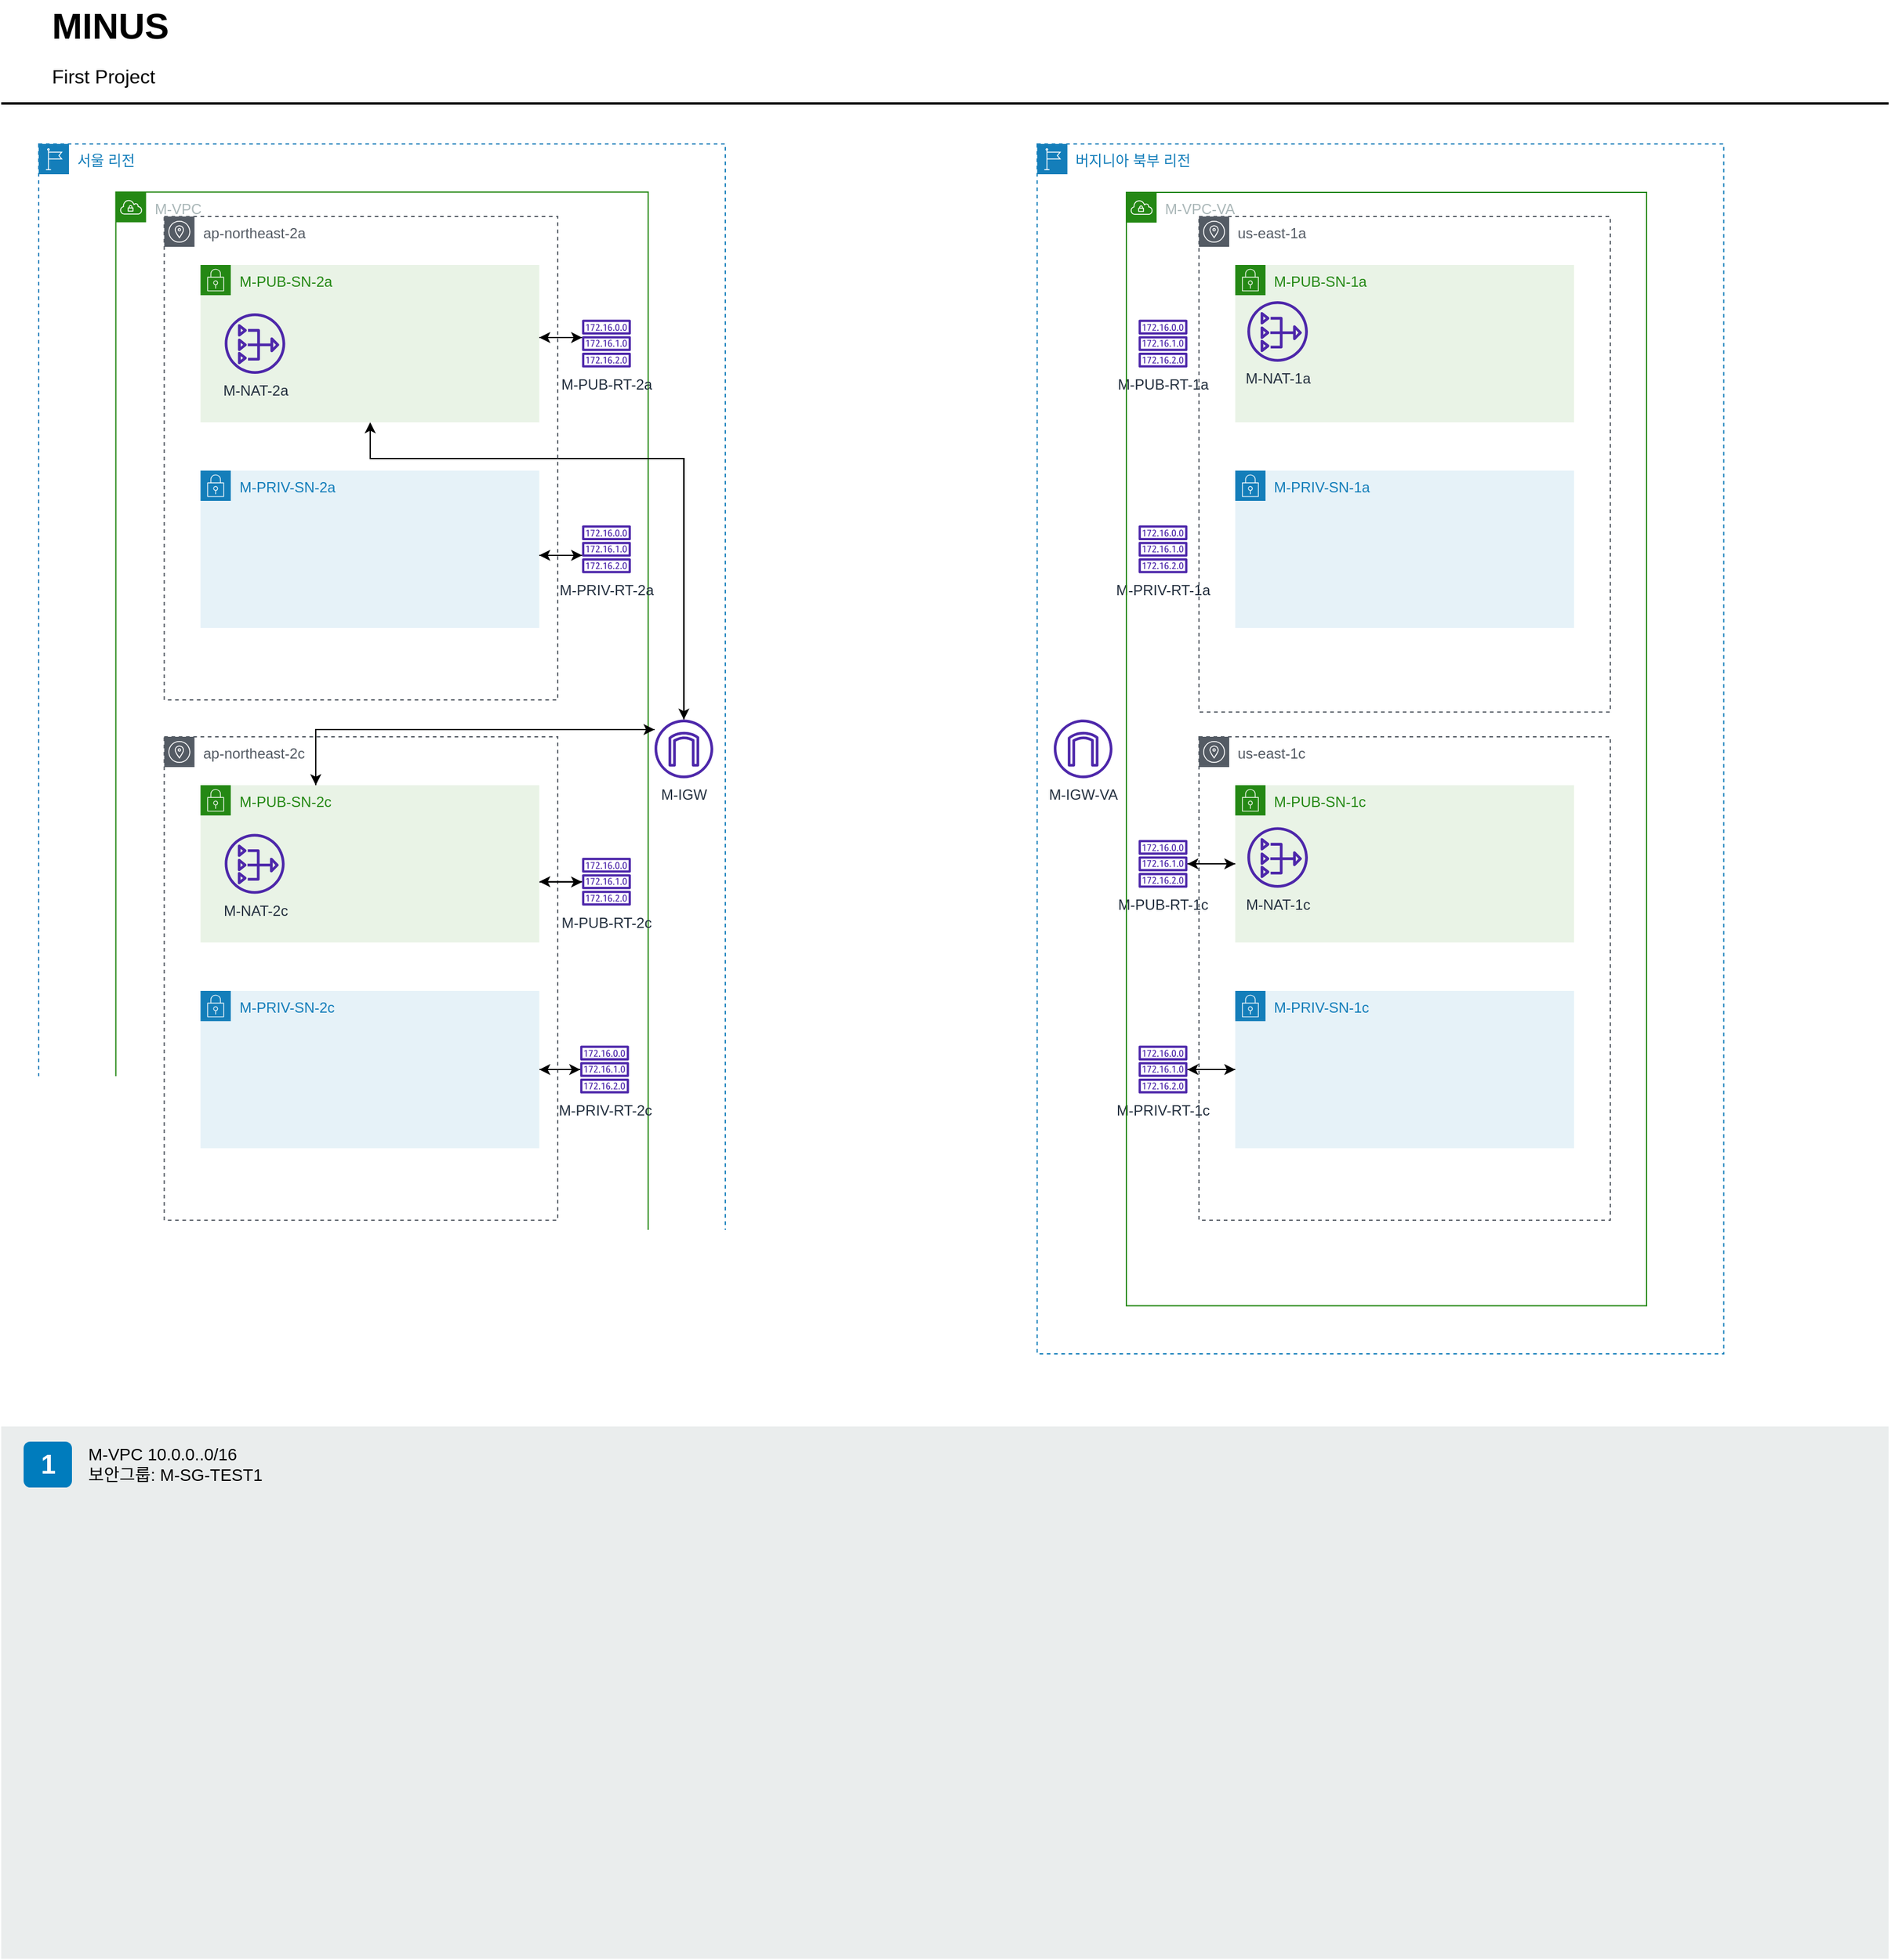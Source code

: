 <mxfile version="20.8.16" type="github">
  <diagram id="Ht1M8jgEwFfnCIfOTk4-" name="Page-1">
    <mxGraphModel dx="1211" dy="484" grid="1" gridSize="10" guides="1" tooltips="1" connect="1" arrows="1" fold="1" page="1" pageScale="1" pageWidth="819" pageHeight="80" math="0" shadow="0">
      <root>
        <mxCell id="0" />
        <mxCell id="1" parent="0" />
        <mxCell id="S6HyDGeCNXITSf1lsvY5-5" value="us-east-1c" style="sketch=0;outlineConnect=0;gradientColor=none;html=1;whiteSpace=wrap;fontSize=12;fontStyle=0;shape=mxgraph.aws4.group;grIcon=mxgraph.aws4.group_availability_zone;strokeColor=#545B64;fillColor=none;verticalAlign=top;align=left;spacingLeft=30;fontColor=#545B64;dashed=1;movable=1;resizable=1;rotatable=1;deletable=1;editable=1;connectable=1;container=0;" vertex="1" parent="1">
          <mxGeometry x="1030" y="630" width="340" height="399.5" as="geometry" />
        </mxCell>
        <mxCell id="S6HyDGeCNXITSf1lsvY5-4" value="us-east-1a" style="sketch=0;outlineConnect=0;gradientColor=none;html=1;whiteSpace=wrap;fontSize=12;fontStyle=0;shape=mxgraph.aws4.group;grIcon=mxgraph.aws4.group_availability_zone;strokeColor=#545B64;fillColor=none;verticalAlign=top;align=left;spacingLeft=30;fontColor=#545B64;dashed=1;movable=1;resizable=1;rotatable=1;deletable=1;editable=1;connectable=1;container=0;" vertex="1" parent="1">
          <mxGeometry x="1030" y="200" width="340" height="409.5" as="geometry" />
        </mxCell>
        <mxCell id="-QjtrjUzRDEMRZ5MF8oH-46" value="" style="rounded=0;whiteSpace=wrap;html=1;fillColor=#EAEDED;fontSize=22;fontColor=#FFFFFF;strokeColor=none;labelBackgroundColor=none;" parent="1" vertex="1">
          <mxGeometry x="40" y="1200" width="1560" height="440" as="geometry" />
        </mxCell>
        <mxCell id="-QjtrjUzRDEMRZ5MF8oH-36" value="1" style="rounded=1;whiteSpace=wrap;html=1;fillColor=#007CBD;strokeColor=none;fontColor=#FFFFFF;fontStyle=1;fontSize=22;labelBackgroundColor=none;" parent="1" vertex="1">
          <mxGeometry x="58.5" y="1212.5" width="40" height="38" as="geometry" />
        </mxCell>
        <mxCell id="-QjtrjUzRDEMRZ5MF8oH-47" value="MINUS" style="text;html=1;resizable=0;points=[];autosize=1;align=left;verticalAlign=top;spacingTop=-4;fontSize=30;fontStyle=1;labelBackgroundColor=none;" parent="1" vertex="1">
          <mxGeometry x="80" y="21.5" width="120" height="40" as="geometry" />
        </mxCell>
        <mxCell id="-QjtrjUzRDEMRZ5MF8oH-48" value="First Project" style="text;html=1;resizable=0;points=[];autosize=1;align=left;verticalAlign=top;spacingTop=-4;fontSize=16;labelBackgroundColor=none;" parent="1" vertex="1">
          <mxGeometry x="80" y="71.5" width="110" height="30" as="geometry" />
        </mxCell>
        <mxCell id="SCVMTBWpLvtzJIhz15lM-1" value="" style="line;strokeWidth=2;html=1;fontSize=14;labelBackgroundColor=none;" parent="1" vertex="1">
          <mxGeometry x="40" y="101.5" width="1560" height="10" as="geometry" />
        </mxCell>
        <mxCell id="SCVMTBWpLvtzJIhz15lM-6" value="M-VPC 10.0.0..0/16&lt;br&gt;보안그룹: M-SG-TEST1" style="text;html=1;align=left;verticalAlign=top;spacingTop=-4;fontSize=14;labelBackgroundColor=none;whiteSpace=wrap;" parent="1" vertex="1">
          <mxGeometry x="110" y="1212" width="449" height="118" as="geometry" />
        </mxCell>
        <mxCell id="ZEOZU6cHf9Xsqpg2laXT-5" value="버지니아 북부 리전" style="points=[[0,0],[0.25,0],[0.5,0],[0.75,0],[1,0],[1,0.25],[1,0.5],[1,0.75],[1,1],[0.75,1],[0.5,1],[0.25,1],[0,1],[0,0.75],[0,0.5],[0,0.25]];outlineConnect=0;gradientColor=none;html=1;whiteSpace=wrap;fontSize=12;fontStyle=0;container=0;pointerEvents=0;collapsible=0;recursiveResize=0;shape=mxgraph.aws4.group;grIcon=mxgraph.aws4.group_region;strokeColor=#147EBA;fillColor=none;verticalAlign=top;align=left;spacingLeft=30;fontColor=#147EBA;dashed=1;" parent="1" vertex="1">
          <mxGeometry x="896.25" y="140" width="567.5" height="1000" as="geometry" />
        </mxCell>
        <mxCell id="ZEOZU6cHf9Xsqpg2laXT-35" value="M-IGW-VA" style="sketch=0;outlineConnect=0;fontColor=#232F3E;gradientColor=none;fillColor=#4D27AA;strokeColor=none;dashed=0;verticalLabelPosition=bottom;verticalAlign=top;align=center;html=1;fontSize=12;fontStyle=0;aspect=fixed;pointerEvents=1;shape=mxgraph.aws4.internet_gateway;" parent="1" vertex="1">
          <mxGeometry x="910" y="615.75" width="48.5" height="48.5" as="geometry" />
        </mxCell>
        <mxCell id="ZEOZU6cHf9Xsqpg2laXT-9" value="M-VPC" style="points=[[0,0],[0.25,0],[0.5,0],[0.75,0],[1,0],[1,0.25],[1,0.5],[1,0.75],[1,1],[0.75,1],[0.5,1],[0.25,1],[0,1],[0,0.75],[0,0.5],[0,0.25]];outlineConnect=0;gradientColor=none;html=1;whiteSpace=wrap;fontSize=12;fontStyle=0;container=0;pointerEvents=0;collapsible=0;recursiveResize=0;shape=mxgraph.aws4.group;grIcon=mxgraph.aws4.group_vpc;strokeColor=#248814;fillColor=none;verticalAlign=top;align=left;spacingLeft=30;fontColor=#AAB7B8;dashed=0;" parent="1" vertex="1">
          <mxGeometry x="134.75" y="179.75" width="440" height="920.5" as="geometry" />
        </mxCell>
        <mxCell id="S6HyDGeCNXITSf1lsvY5-42" style="edgeStyle=orthogonalEdgeStyle;rounded=0;orthogonalLoop=1;jettySize=auto;html=1;" edge="1" parent="1" source="S6HyDGeCNXITSf1lsvY5-18" target="ZEOZU6cHf9Xsqpg2laXT-19">
          <mxGeometry relative="1" as="geometry">
            <Array as="points">
              <mxPoint x="604" y="400" />
              <mxPoint x="345" y="400" />
            </Array>
          </mxGeometry>
        </mxCell>
        <mxCell id="S6HyDGeCNXITSf1lsvY5-43" style="edgeStyle=orthogonalEdgeStyle;rounded=0;orthogonalLoop=1;jettySize=auto;html=1;" edge="1" parent="1" source="S6HyDGeCNXITSf1lsvY5-18">
          <mxGeometry relative="1" as="geometry">
            <mxPoint x="300" y="670" as="targetPoint" />
            <Array as="points">
              <mxPoint x="300" y="624" />
            </Array>
          </mxGeometry>
        </mxCell>
        <mxCell id="S6HyDGeCNXITSf1lsvY5-18" value="M-IGW&lt;br&gt;" style="sketch=0;outlineConnect=0;fontColor=#232F3E;gradientColor=none;fillColor=#4D27AA;strokeColor=none;dashed=0;verticalLabelPosition=bottom;verticalAlign=top;align=center;html=1;fontSize=12;fontStyle=0;aspect=fixed;pointerEvents=1;shape=mxgraph.aws4.internet_gateway;" vertex="1" parent="1">
          <mxGeometry x="580" y="615.75" width="48.5" height="48.5" as="geometry" />
        </mxCell>
        <mxCell id="S6HyDGeCNXITSf1lsvY5-40" style="edgeStyle=orthogonalEdgeStyle;rounded=0;orthogonalLoop=1;jettySize=auto;html=1;" edge="1" parent="1" target="S6HyDGeCNXITSf1lsvY5-18">
          <mxGeometry relative="1" as="geometry">
            <mxPoint x="560" y="400" as="sourcePoint" />
            <Array as="points">
              <mxPoint x="440" y="400" />
              <mxPoint x="614" y="400" />
            </Array>
          </mxGeometry>
        </mxCell>
        <mxCell id="S6HyDGeCNXITSf1lsvY5-44" style="edgeStyle=orthogonalEdgeStyle;rounded=0;orthogonalLoop=1;jettySize=auto;html=1;" edge="1" parent="1" source="S6HyDGeCNXITSf1lsvY5-36" target="S6HyDGeCNXITSf1lsvY5-18">
          <mxGeometry relative="1" as="geometry">
            <Array as="points">
              <mxPoint x="300" y="624" />
            </Array>
          </mxGeometry>
        </mxCell>
        <mxCell id="ZEOZU6cHf9Xsqpg2laXT-12" value="ap-northeast-2a" style="sketch=0;outlineConnect=0;gradientColor=none;html=1;whiteSpace=wrap;fontSize=12;fontStyle=0;shape=mxgraph.aws4.group;grIcon=mxgraph.aws4.group_availability_zone;strokeColor=#545B64;fillColor=none;verticalAlign=top;align=left;spacingLeft=30;fontColor=#545B64;dashed=1;movable=1;resizable=1;rotatable=1;deletable=1;editable=1;connectable=1;" parent="1" vertex="1">
          <mxGeometry x="174.75" y="200" width="325.25" height="399.5" as="geometry" />
        </mxCell>
        <mxCell id="ZEOZU6cHf9Xsqpg2laXT-19" value="M-PUB-SN-2a" style="points=[[0,0],[0.25,0],[0.5,0],[0.75,0],[1,0],[1,0.25],[1,0.5],[1,0.75],[1,1],[0.75,1],[0.5,1],[0.25,1],[0,1],[0,0.75],[0,0.5],[0,0.25]];outlineConnect=0;gradientColor=none;html=1;whiteSpace=wrap;fontSize=12;fontStyle=0;container=1;pointerEvents=0;collapsible=0;recursiveResize=0;shape=mxgraph.aws4.group;grIcon=mxgraph.aws4.group_security_group;grStroke=0;strokeColor=#248814;fillColor=#E9F3E6;verticalAlign=top;align=left;spacingLeft=30;fontColor=#248814;dashed=0;" parent="1" vertex="1">
          <mxGeometry x="204.75" y="240" width="280" height="130" as="geometry" />
        </mxCell>
        <mxCell id="ZEOZU6cHf9Xsqpg2laXT-28" value="M-NAT-2a" style="sketch=0;outlineConnect=0;fontColor=#232F3E;gradientColor=none;fillColor=#4D27AA;strokeColor=none;dashed=0;verticalLabelPosition=bottom;verticalAlign=top;align=center;html=1;fontSize=12;fontStyle=0;aspect=fixed;pointerEvents=1;shape=mxgraph.aws4.nat_gateway;" parent="ZEOZU6cHf9Xsqpg2laXT-19" vertex="1">
          <mxGeometry x="20" y="40" width="50" height="50" as="geometry" />
        </mxCell>
        <mxCell id="ZEOZU6cHf9Xsqpg2laXT-21" value="M-PRIV-SN-2a" style="points=[[0,0],[0.25,0],[0.5,0],[0.75,0],[1,0],[1,0.25],[1,0.5],[1,0.75],[1,1],[0.75,1],[0.5,1],[0.25,1],[0,1],[0,0.75],[0,0.5],[0,0.25]];outlineConnect=0;gradientColor=none;html=1;whiteSpace=wrap;fontSize=12;fontStyle=0;container=1;pointerEvents=0;collapsible=0;recursiveResize=0;shape=mxgraph.aws4.group;grIcon=mxgraph.aws4.group_security_group;grStroke=0;strokeColor=#147EBA;fillColor=#E6F2F8;verticalAlign=top;align=left;spacingLeft=30;fontColor=#147EBA;dashed=0;" parent="1" vertex="1">
          <mxGeometry x="204.75" y="410" width="280" height="130" as="geometry" />
        </mxCell>
        <mxCell id="ZEOZU6cHf9Xsqpg2laXT-36" value="M-PUB-RT-2a" style="sketch=0;outlineConnect=0;fontColor=#232F3E;gradientColor=none;fillColor=#4D27AA;strokeColor=none;dashed=0;verticalLabelPosition=bottom;verticalAlign=top;align=center;html=1;fontSize=12;fontStyle=0;aspect=fixed;pointerEvents=1;shape=mxgraph.aws4.route_table;" parent="1" vertex="1">
          <mxGeometry x="520" y="285.25" width="40.54" height="39.5" as="geometry" />
        </mxCell>
        <mxCell id="S6HyDGeCNXITSf1lsvY5-26" value="" style="edgeStyle=orthogonalEdgeStyle;rounded=0;orthogonalLoop=1;jettySize=auto;html=1;" edge="1" parent="1" source="ZEOZU6cHf9Xsqpg2laXT-19" target="ZEOZU6cHf9Xsqpg2laXT-36">
          <mxGeometry relative="1" as="geometry">
            <Array as="points">
              <mxPoint x="509.75" y="300" />
              <mxPoint x="509.75" y="300" />
            </Array>
          </mxGeometry>
        </mxCell>
        <mxCell id="S6HyDGeCNXITSf1lsvY5-21" style="edgeStyle=orthogonalEdgeStyle;rounded=0;orthogonalLoop=1;jettySize=auto;html=1;" edge="1" parent="1" source="ZEOZU6cHf9Xsqpg2laXT-36" target="ZEOZU6cHf9Xsqpg2laXT-19">
          <mxGeometry relative="1" as="geometry">
            <Array as="points">
              <mxPoint x="499.75" y="300" />
              <mxPoint x="499.75" y="300" />
            </Array>
          </mxGeometry>
        </mxCell>
        <mxCell id="ZEOZU6cHf9Xsqpg2laXT-37" value="M-PRIV-RT-2a" style="sketch=0;outlineConnect=0;fontColor=#232F3E;gradientColor=none;fillColor=#4D27AA;strokeColor=none;dashed=0;verticalLabelPosition=bottom;verticalAlign=top;align=center;html=1;fontSize=12;fontStyle=0;aspect=fixed;pointerEvents=1;shape=mxgraph.aws4.route_table;" parent="1" vertex="1">
          <mxGeometry x="520" y="455.25" width="40.54" height="39.5" as="geometry" />
        </mxCell>
        <mxCell id="S6HyDGeCNXITSf1lsvY5-30" value="" style="edgeStyle=orthogonalEdgeStyle;rounded=0;orthogonalLoop=1;jettySize=auto;html=1;" edge="1" parent="1" source="ZEOZU6cHf9Xsqpg2laXT-21" target="ZEOZU6cHf9Xsqpg2laXT-37">
          <mxGeometry relative="1" as="geometry">
            <Array as="points">
              <mxPoint x="500" y="480" />
              <mxPoint x="500" y="480" />
            </Array>
          </mxGeometry>
        </mxCell>
        <mxCell id="S6HyDGeCNXITSf1lsvY5-31" style="edgeStyle=orthogonalEdgeStyle;rounded=0;orthogonalLoop=1;jettySize=auto;html=1;" edge="1" parent="1" source="ZEOZU6cHf9Xsqpg2laXT-37" target="ZEOZU6cHf9Xsqpg2laXT-21">
          <mxGeometry relative="1" as="geometry">
            <mxPoint x="440" y="450" as="targetPoint" />
            <Array as="points">
              <mxPoint x="500" y="480" />
              <mxPoint x="500" y="480" />
            </Array>
          </mxGeometry>
        </mxCell>
        <mxCell id="ZEOZU6cHf9Xsqpg2laXT-16" value="ap-northeast-2c" style="sketch=0;outlineConnect=0;gradientColor=none;html=1;whiteSpace=wrap;fontSize=12;fontStyle=0;shape=mxgraph.aws4.group;grIcon=mxgraph.aws4.group_availability_zone;strokeColor=#545B64;fillColor=none;verticalAlign=top;align=left;spacingLeft=30;fontColor=#545B64;dashed=1;movable=1;resizable=1;rotatable=1;deletable=1;editable=1;connectable=1;" parent="1" vertex="1">
          <mxGeometry x="174.75" y="630" width="325.25" height="399.5" as="geometry" />
        </mxCell>
        <mxCell id="ZEOZU6cHf9Xsqpg2laXT-38" value="M-PUB-RT-2c" style="sketch=0;outlineConnect=0;fontColor=#232F3E;gradientColor=none;fillColor=#4D27AA;strokeColor=none;dashed=0;verticalLabelPosition=bottom;verticalAlign=top;align=center;html=1;fontSize=12;fontStyle=0;aspect=fixed;pointerEvents=1;shape=mxgraph.aws4.route_table;" parent="1" vertex="1">
          <mxGeometry x="520" y="730" width="40.54" height="39.5" as="geometry" />
        </mxCell>
        <mxCell id="ZEOZU6cHf9Xsqpg2laXT-39" value="M-PRIV-RT-2c" style="sketch=0;outlineConnect=0;fontColor=#232F3E;gradientColor=none;fillColor=#4D27AA;strokeColor=none;dashed=0;verticalLabelPosition=bottom;verticalAlign=top;align=center;html=1;fontSize=12;fontStyle=0;aspect=fixed;pointerEvents=1;shape=mxgraph.aws4.route_table;" parent="1" vertex="1">
          <mxGeometry x="518.46" y="885.25" width="40.54" height="39.5" as="geometry" />
        </mxCell>
        <mxCell id="S6HyDGeCNXITSf1lsvY5-24" style="edgeStyle=orthogonalEdgeStyle;rounded=0;orthogonalLoop=1;jettySize=auto;html=1;" edge="1" parent="1" source="ZEOZU6cHf9Xsqpg2laXT-39" target="ZEOZU6cHf9Xsqpg2laXT-23">
          <mxGeometry relative="1" as="geometry">
            <Array as="points">
              <mxPoint x="490" y="905" />
              <mxPoint x="490" y="905" />
            </Array>
          </mxGeometry>
        </mxCell>
        <mxCell id="S6HyDGeCNXITSf1lsvY5-34" value="" style="edgeStyle=orthogonalEdgeStyle;rounded=0;orthogonalLoop=1;jettySize=auto;html=1;" edge="1" parent="1" source="S6HyDGeCNXITSf1lsvY5-36" target="ZEOZU6cHf9Xsqpg2laXT-38">
          <mxGeometry relative="1" as="geometry">
            <mxPoint x="490" y="770" as="sourcePoint" />
            <Array as="points">
              <mxPoint x="489.75" y="750" />
              <mxPoint x="489.75" y="750" />
            </Array>
          </mxGeometry>
        </mxCell>
        <mxCell id="S6HyDGeCNXITSf1lsvY5-23" style="edgeStyle=orthogonalEdgeStyle;rounded=0;orthogonalLoop=1;jettySize=auto;html=1;" edge="1" parent="1" source="ZEOZU6cHf9Xsqpg2laXT-38" target="S6HyDGeCNXITSf1lsvY5-36">
          <mxGeometry relative="1" as="geometry">
            <mxPoint x="440" y="750" as="targetPoint" />
            <Array as="points">
              <mxPoint x="489.75" y="750" />
              <mxPoint x="489.75" y="750" />
            </Array>
          </mxGeometry>
        </mxCell>
        <mxCell id="ZEOZU6cHf9Xsqpg2laXT-40" value="M-PUB-RT-1a" style="sketch=0;outlineConnect=0;fontColor=#232F3E;gradientColor=none;fillColor=#4D27AA;strokeColor=none;dashed=0;verticalLabelPosition=bottom;verticalAlign=top;align=center;html=1;fontSize=12;fontStyle=0;aspect=fixed;pointerEvents=1;shape=mxgraph.aws4.route_table;movable=1;resizable=1;rotatable=1;deletable=1;editable=1;connectable=1;container=0;" parent="1" vertex="1">
          <mxGeometry x="980" y="285.25" width="40.54" height="39.5" as="geometry" />
        </mxCell>
        <mxCell id="ZEOZU6cHf9Xsqpg2laXT-41" value="M-PRIV-RT-1a" style="sketch=0;outlineConnect=0;fontColor=#232F3E;gradientColor=none;fillColor=#4D27AA;strokeColor=none;dashed=0;verticalLabelPosition=bottom;verticalAlign=top;align=center;html=1;fontSize=12;fontStyle=0;aspect=fixed;pointerEvents=1;shape=mxgraph.aws4.route_table;movable=1;resizable=1;rotatable=1;deletable=1;editable=1;connectable=1;container=0;" parent="1" vertex="1">
          <mxGeometry x="980" y="455.25" width="40.54" height="39.5" as="geometry" />
        </mxCell>
        <mxCell id="S6HyDGeCNXITSf1lsvY5-54" value="" style="edgeStyle=orthogonalEdgeStyle;rounded=0;orthogonalLoop=1;jettySize=auto;html=1;" edge="1" parent="1" source="ZEOZU6cHf9Xsqpg2laXT-42" target="S6HyDGeCNXITSf1lsvY5-9">
          <mxGeometry relative="1" as="geometry" />
        </mxCell>
        <mxCell id="ZEOZU6cHf9Xsqpg2laXT-42" value="M-PUB-RT-1c" style="sketch=0;outlineConnect=0;fontColor=#232F3E;gradientColor=none;fillColor=#4D27AA;strokeColor=none;dashed=0;verticalLabelPosition=bottom;verticalAlign=top;align=center;html=1;fontSize=12;fontStyle=0;aspect=fixed;pointerEvents=1;shape=mxgraph.aws4.route_table;movable=1;resizable=1;rotatable=1;deletable=1;editable=1;connectable=1;container=0;" parent="1" vertex="1">
          <mxGeometry x="980" y="715.25" width="40.54" height="39.5" as="geometry" />
        </mxCell>
        <mxCell id="S6HyDGeCNXITSf1lsvY5-47" value="" style="edgeStyle=orthogonalEdgeStyle;rounded=0;orthogonalLoop=1;jettySize=auto;html=1;" edge="1" parent="1" source="ZEOZU6cHf9Xsqpg2laXT-43" target="S6HyDGeCNXITSf1lsvY5-10">
          <mxGeometry relative="1" as="geometry" />
        </mxCell>
        <mxCell id="ZEOZU6cHf9Xsqpg2laXT-43" value="M-PRIV-RT-1c" style="sketch=0;outlineConnect=0;fontColor=#232F3E;gradientColor=none;fillColor=#4D27AA;strokeColor=none;dashed=0;verticalLabelPosition=bottom;verticalAlign=top;align=center;html=1;fontSize=12;fontStyle=0;aspect=fixed;pointerEvents=1;shape=mxgraph.aws4.route_table;movable=1;resizable=1;rotatable=1;deletable=1;editable=1;connectable=1;container=0;" parent="1" vertex="1">
          <mxGeometry x="980" y="885.25" width="40.54" height="39.5" as="geometry" />
        </mxCell>
        <mxCell id="S6HyDGeCNXITSf1lsvY5-3" value="M-VPC-VA" style="points=[[0,0],[0.25,0],[0.5,0],[0.75,0],[1,0],[1,0.25],[1,0.5],[1,0.75],[1,1],[0.75,1],[0.5,1],[0.25,1],[0,1],[0,0.75],[0,0.5],[0,0.25]];outlineConnect=0;gradientColor=none;html=1;whiteSpace=wrap;fontSize=12;fontStyle=0;container=0;pointerEvents=0;collapsible=0;recursiveResize=0;shape=mxgraph.aws4.group;grIcon=mxgraph.aws4.group_vpc;strokeColor=#248814;fillColor=none;verticalAlign=top;align=left;spacingLeft=30;fontColor=#AAB7B8;dashed=0;movable=1;resizable=1;rotatable=1;deletable=1;editable=1;connectable=1;" vertex="1" parent="1">
          <mxGeometry x="970" y="180" width="430" height="920.25" as="geometry" />
        </mxCell>
        <mxCell id="S6HyDGeCNXITSf1lsvY5-8" value="M-PRIV-SN-1a" style="points=[[0,0],[0.25,0],[0.5,0],[0.75,0],[1,0],[1,0.25],[1,0.5],[1,0.75],[1,1],[0.75,1],[0.5,1],[0.25,1],[0,1],[0,0.75],[0,0.5],[0,0.25]];outlineConnect=0;gradientColor=none;html=1;whiteSpace=wrap;fontSize=12;fontStyle=0;container=0;pointerEvents=0;collapsible=0;recursiveResize=0;shape=mxgraph.aws4.group;grIcon=mxgraph.aws4.group_security_group;grStroke=0;strokeColor=#147EBA;fillColor=#E6F2F8;verticalAlign=top;align=left;spacingLeft=30;fontColor=#147EBA;dashed=0;movable=1;resizable=1;rotatable=1;deletable=1;editable=1;connectable=1;" vertex="1" parent="1">
          <mxGeometry x="1060" y="410" width="280" height="130" as="geometry" />
        </mxCell>
        <mxCell id="S6HyDGeCNXITSf1lsvY5-55" value="" style="edgeStyle=orthogonalEdgeStyle;rounded=0;orthogonalLoop=1;jettySize=auto;html=1;" edge="1" parent="1" source="S6HyDGeCNXITSf1lsvY5-9" target="ZEOZU6cHf9Xsqpg2laXT-42">
          <mxGeometry relative="1" as="geometry" />
        </mxCell>
        <mxCell id="S6HyDGeCNXITSf1lsvY5-9" value="M-PUB-SN-1c" style="points=[[0,0],[0.25,0],[0.5,0],[0.75,0],[1,0],[1,0.25],[1,0.5],[1,0.75],[1,1],[0.75,1],[0.5,1],[0.25,1],[0,1],[0,0.75],[0,0.5],[0,0.25]];outlineConnect=0;gradientColor=none;html=1;whiteSpace=wrap;fontSize=12;fontStyle=0;container=0;pointerEvents=0;collapsible=0;recursiveResize=0;shape=mxgraph.aws4.group;grIcon=mxgraph.aws4.group_security_group;grStroke=0;strokeColor=#248814;fillColor=#E9F3E6;verticalAlign=top;align=left;spacingLeft=30;fontColor=#248814;dashed=0;movable=1;resizable=1;rotatable=1;deletable=1;editable=1;connectable=1;" vertex="1" parent="1">
          <mxGeometry x="1060" y="670" width="280" height="130" as="geometry" />
        </mxCell>
        <mxCell id="S6HyDGeCNXITSf1lsvY5-48" value="" style="edgeStyle=orthogonalEdgeStyle;rounded=0;orthogonalLoop=1;jettySize=auto;html=1;" edge="1" parent="1" source="S6HyDGeCNXITSf1lsvY5-10" target="ZEOZU6cHf9Xsqpg2laXT-43">
          <mxGeometry relative="1" as="geometry" />
        </mxCell>
        <mxCell id="S6HyDGeCNXITSf1lsvY5-10" value="M-PRIV-SN-1c" style="points=[[0,0],[0.25,0],[0.5,0],[0.75,0],[1,0],[1,0.25],[1,0.5],[1,0.75],[1,1],[0.75,1],[0.5,1],[0.25,1],[0,1],[0,0.75],[0,0.5],[0,0.25]];outlineConnect=0;gradientColor=none;html=1;whiteSpace=wrap;fontSize=12;fontStyle=0;container=0;pointerEvents=0;collapsible=0;recursiveResize=0;shape=mxgraph.aws4.group;grIcon=mxgraph.aws4.group_security_group;grStroke=0;strokeColor=#147EBA;fillColor=#E6F2F8;verticalAlign=top;align=left;spacingLeft=30;fontColor=#147EBA;dashed=0;movable=1;resizable=1;rotatable=1;deletable=1;editable=1;connectable=1;" vertex="1" parent="1">
          <mxGeometry x="1060" y="840" width="280" height="130" as="geometry" />
        </mxCell>
        <mxCell id="S6HyDGeCNXITSf1lsvY5-11" value="M-NAT-1c" style="sketch=0;outlineConnect=0;fontColor=#232F3E;gradientColor=none;fillColor=#4D27AA;strokeColor=none;dashed=0;verticalLabelPosition=bottom;verticalAlign=top;align=center;html=1;fontSize=12;fontStyle=0;aspect=fixed;pointerEvents=1;shape=mxgraph.aws4.nat_gateway;movable=1;resizable=1;rotatable=1;deletable=1;editable=1;connectable=1;container=0;" vertex="1" parent="1">
          <mxGeometry x="1070" y="704.75" width="50" height="50" as="geometry" />
        </mxCell>
        <mxCell id="S6HyDGeCNXITSf1lsvY5-6" value="M-PUB-SN-1a" style="points=[[0,0],[0.25,0],[0.5,0],[0.75,0],[1,0],[1,0.25],[1,0.5],[1,0.75],[1,1],[0.75,1],[0.5,1],[0.25,1],[0,1],[0,0.75],[0,0.5],[0,0.25]];outlineConnect=0;gradientColor=none;html=1;whiteSpace=wrap;fontSize=12;fontStyle=0;container=0;pointerEvents=0;collapsible=0;recursiveResize=0;shape=mxgraph.aws4.group;grIcon=mxgraph.aws4.group_security_group;grStroke=0;strokeColor=#248814;fillColor=#E9F3E6;verticalAlign=top;align=left;spacingLeft=30;fontColor=#248814;dashed=0;movable=1;resizable=1;rotatable=1;deletable=1;editable=1;connectable=1;" vertex="1" parent="1">
          <mxGeometry x="1060" y="240" width="280" height="130" as="geometry" />
        </mxCell>
        <mxCell id="S6HyDGeCNXITSf1lsvY5-7" value="M-NAT-1a" style="sketch=0;outlineConnect=0;fontColor=#232F3E;gradientColor=none;fillColor=#4D27AA;strokeColor=none;dashed=0;verticalLabelPosition=bottom;verticalAlign=top;align=center;html=1;fontSize=12;fontStyle=0;aspect=fixed;pointerEvents=1;shape=mxgraph.aws4.nat_gateway;movable=1;resizable=1;rotatable=1;deletable=1;editable=1;connectable=1;container=0;" vertex="1" parent="1">
          <mxGeometry x="1070" y="270" width="50" height="50" as="geometry" />
        </mxCell>
        <mxCell id="S6HyDGeCNXITSf1lsvY5-46" value="서울 리전" style="points=[[0,0],[0.25,0],[0.5,0],[0.75,0],[1,0],[1,0.25],[1,0.5],[1,0.75],[1,1],[0.75,1],[0.5,1],[0.25,1],[0,1],[0,0.75],[0,0.5],[0,0.25]];outlineConnect=0;gradientColor=none;html=1;whiteSpace=wrap;fontSize=12;fontStyle=0;container=0;pointerEvents=0;collapsible=0;recursiveResize=0;shape=mxgraph.aws4.group;grIcon=mxgraph.aws4.group_region;strokeColor=#147EBA;fillColor=none;verticalAlign=top;align=left;spacingLeft=30;fontColor=#147EBA;dashed=1;" vertex="1" parent="1">
          <mxGeometry x="71" y="140" width="567.5" height="1000" as="geometry" />
        </mxCell>
        <mxCell id="S6HyDGeCNXITSf1lsvY5-49" value="" style="edgeStyle=orthogonalEdgeStyle;rounded=0;orthogonalLoop=1;jettySize=auto;html=1;" edge="1" parent="1" source="ZEOZU6cHf9Xsqpg2laXT-23" target="ZEOZU6cHf9Xsqpg2laXT-39">
          <mxGeometry relative="1" as="geometry" />
        </mxCell>
        <mxCell id="ZEOZU6cHf9Xsqpg2laXT-23" value="M-PRIV-SN-2c" style="points=[[0,0],[0.25,0],[0.5,0],[0.75,0],[1,0],[1,0.25],[1,0.5],[1,0.75],[1,1],[0.75,1],[0.5,1],[0.25,1],[0,1],[0,0.75],[0,0.5],[0,0.25]];outlineConnect=0;gradientColor=none;html=1;whiteSpace=wrap;fontSize=12;fontStyle=0;container=1;pointerEvents=0;collapsible=0;recursiveResize=0;shape=mxgraph.aws4.group;grIcon=mxgraph.aws4.group_security_group;grStroke=0;strokeColor=#147EBA;fillColor=#E6F2F8;verticalAlign=top;align=left;spacingLeft=30;fontColor=#147EBA;dashed=0;" parent="1" vertex="1">
          <mxGeometry x="204.75" y="840" width="280" height="130" as="geometry" />
        </mxCell>
        <mxCell id="S6HyDGeCNXITSf1lsvY5-36" value="M-PUB-SN-2c" style="points=[[0,0],[0.25,0],[0.5,0],[0.75,0],[1,0],[1,0.25],[1,0.5],[1,0.75],[1,1],[0.75,1],[0.5,1],[0.25,1],[0,1],[0,0.75],[0,0.5],[0,0.25]];outlineConnect=0;gradientColor=none;html=1;whiteSpace=wrap;fontSize=12;fontStyle=0;container=1;pointerEvents=0;collapsible=0;recursiveResize=0;shape=mxgraph.aws4.group;grIcon=mxgraph.aws4.group_security_group;grStroke=0;strokeColor=#248814;fillColor=#E9F3E6;verticalAlign=top;align=left;spacingLeft=30;fontColor=#248814;dashed=0;" vertex="1" parent="ZEOZU6cHf9Xsqpg2laXT-23">
          <mxGeometry y="-170" width="280" height="130" as="geometry" />
        </mxCell>
        <mxCell id="S6HyDGeCNXITSf1lsvY5-37" value="M-NAT-2c" style="sketch=0;outlineConnect=0;fontColor=#232F3E;gradientColor=none;fillColor=#4D27AA;strokeColor=none;dashed=0;verticalLabelPosition=bottom;verticalAlign=top;align=center;html=1;fontSize=12;fontStyle=0;aspect=fixed;pointerEvents=1;shape=mxgraph.aws4.nat_gateway;" vertex="1" parent="S6HyDGeCNXITSf1lsvY5-36">
          <mxGeometry x="20" y="40.25" width="49.5" height="49.5" as="geometry" />
        </mxCell>
      </root>
    </mxGraphModel>
  </diagram>
</mxfile>
